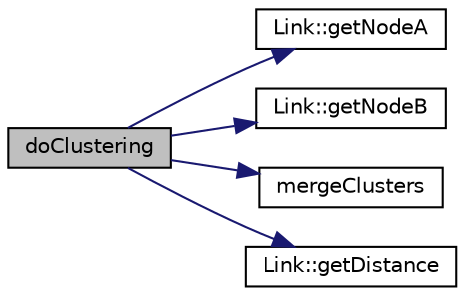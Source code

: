 digraph G
{
  edge [fontname="Helvetica",fontsize="10",labelfontname="Helvetica",labelfontsize="10"];
  node [fontname="Helvetica",fontsize="10",shape=record];
  rankdir="LR";
  Node1 [label="doClustering",height=0.2,width=0.4,color="black", fillcolor="grey75", style="filled" fontcolor="black"];
  Node1 -> Node2 [color="midnightblue",fontsize="10",style="solid",fontname="Helvetica"];
  Node2 [label="Link::getNodeA",height=0.2,width=0.4,color="black", fillcolor="white", style="filled",URL="$d5/d19/classLink.html#acd46738026e43fa8ee1e8899ed8498af"];
  Node1 -> Node3 [color="midnightblue",fontsize="10",style="solid",fontname="Helvetica"];
  Node3 [label="Link::getNodeB",height=0.2,width=0.4,color="black", fillcolor="white", style="filled",URL="$d5/d19/classLink.html#abc397f6f7842e47d2ff54b0ab2c131af"];
  Node1 -> Node4 [color="midnightblue",fontsize="10",style="solid",fontname="Helvetica"];
  Node4 [label="mergeClusters",height=0.2,width=0.4,color="black", fillcolor="white", style="filled",URL="$df/d0a/main_8cpp.html#acf8033c2fa1e7f31e2612bcc39c9b6ea"];
  Node1 -> Node5 [color="midnightblue",fontsize="10",style="solid",fontname="Helvetica"];
  Node5 [label="Link::getDistance",height=0.2,width=0.4,color="black", fillcolor="white", style="filled",URL="$d5/d19/classLink.html#a86226da516017f9347f0dcd753d51cff"];
}
